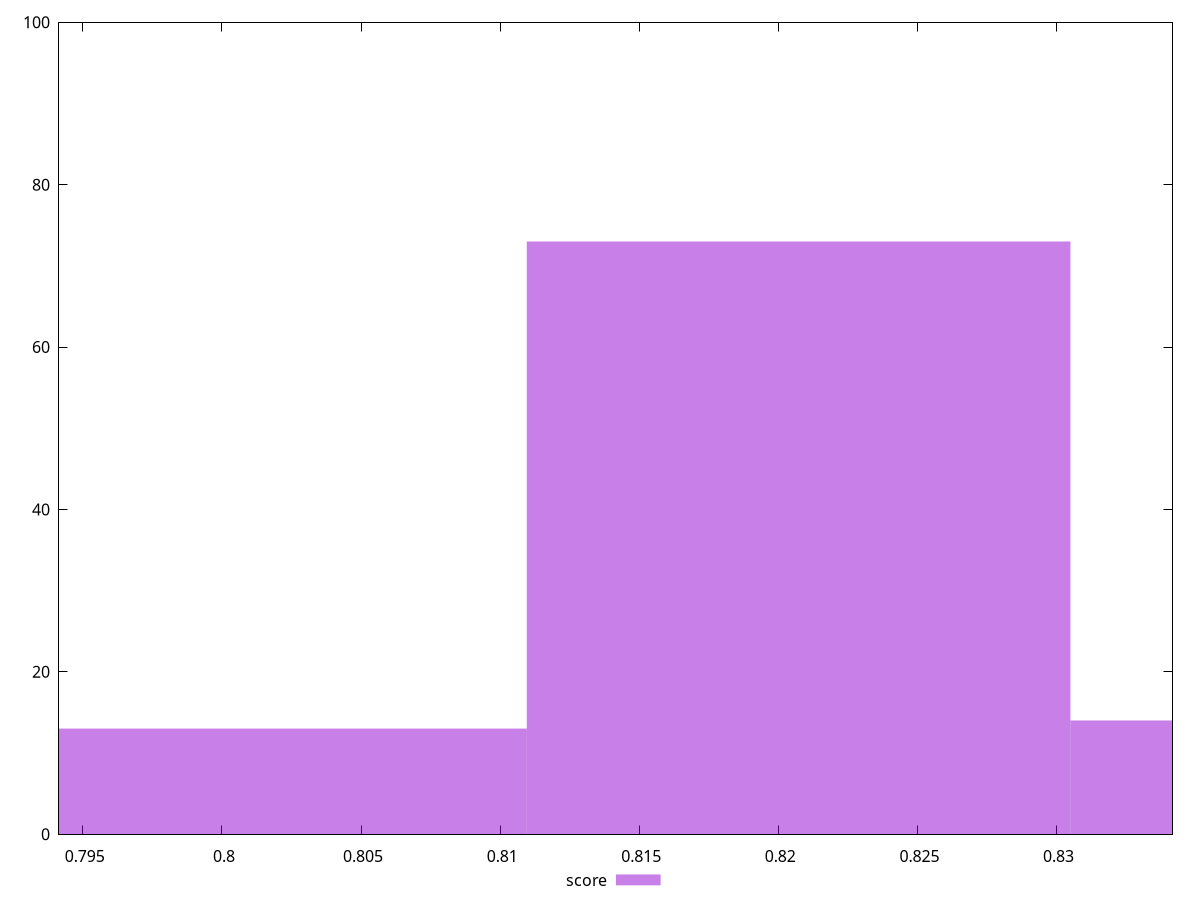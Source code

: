reset

$score <<EOF
0.8402699149736477 14
0.820728754160307 73
0.8011875933469663 13
EOF

set key outside below
set boxwidth 0.019541160813340643
set xrange [0.7941437714502708:0.8341683683791558]
set yrange [0:100]
set style fill transparent solid 0.5 noborder
set terminal svg size 640, 490 enhanced background rgb 'white'
set output "report_00007_2020-12-11T15:55:29.892Z/largest-contentful-paint/samples/pages+cached+noexternal+nofonts+nosvg+noimg/score/histogram.svg"

plot $score title "score" with boxes

reset
